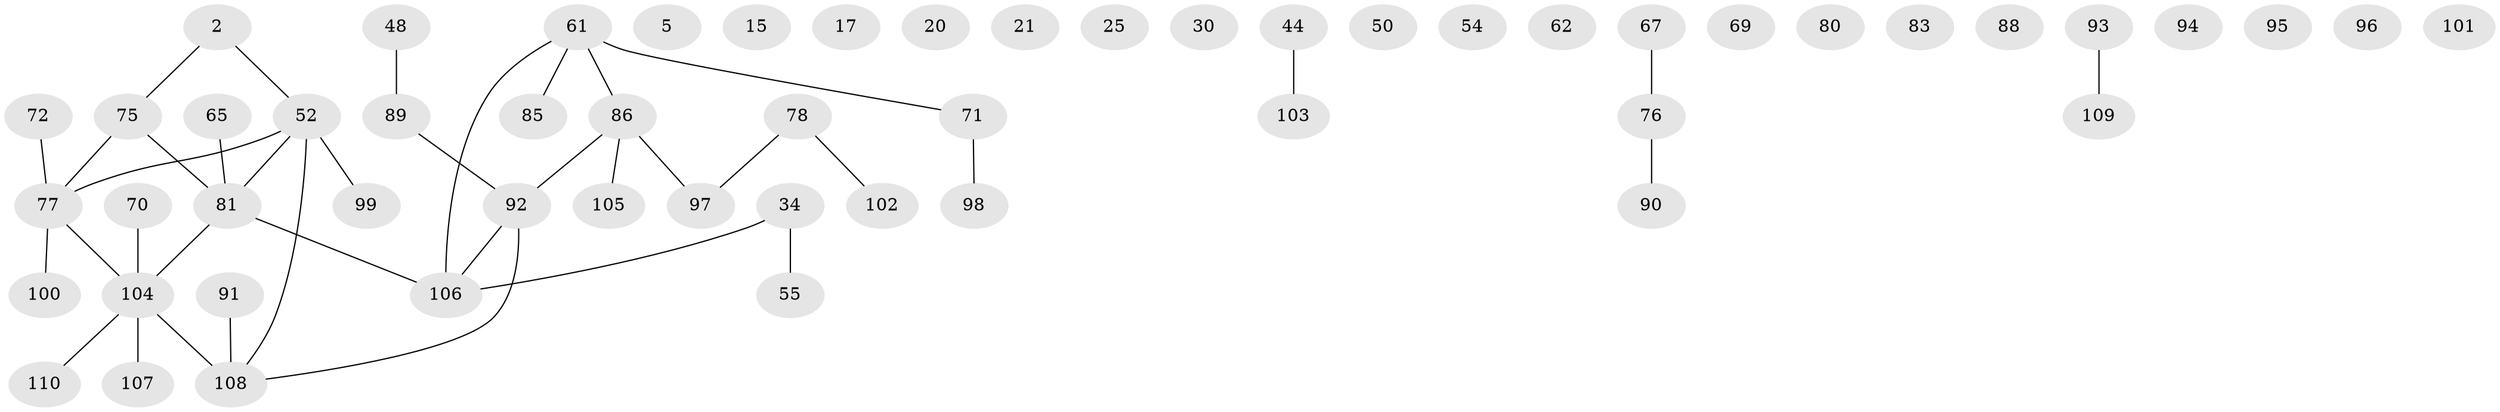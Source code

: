 // original degree distribution, {1: 0.2818181818181818, 2: 0.2909090909090909, 3: 0.13636363636363635, 0: 0.15454545454545454, 4: 0.11818181818181818, 5: 0.01818181818181818}
// Generated by graph-tools (version 1.1) at 2025/38/03/09/25 04:38:48]
// undirected, 55 vertices, 39 edges
graph export_dot {
graph [start="1"]
  node [color=gray90,style=filled];
  2;
  5;
  15;
  17;
  20;
  21;
  25;
  30;
  34;
  44;
  48;
  50;
  52 [super="+51"];
  54;
  55 [super="+7"];
  61 [super="+38"];
  62;
  65;
  67;
  69;
  70;
  71;
  72;
  75 [super="+27"];
  76;
  77 [super="+58+1+73"];
  78;
  80;
  81 [super="+3+35"];
  83;
  85;
  86;
  88;
  89 [super="+45+47"];
  90;
  91;
  92 [super="+64+79"];
  93 [super="+26+28"];
  94;
  95 [super="+16"];
  96;
  97 [super="+43"];
  98 [super="+19"];
  99 [super="+63"];
  100;
  101;
  102;
  103;
  104 [super="+68+82+87"];
  105 [super="+10"];
  106 [super="+84"];
  107;
  108 [super="+60"];
  109;
  110 [super="+36+39"];
  2 -- 52;
  2 -- 75;
  34 -- 55 [weight=2];
  34 -- 106;
  44 -- 103;
  48 -- 89;
  52 -- 99 [weight=3];
  52 -- 108;
  52 -- 81;
  52 -- 77;
  61 -- 85;
  61 -- 86;
  61 -- 106;
  61 -- 71;
  65 -- 81;
  67 -- 76;
  70 -- 104;
  71 -- 98;
  72 -- 77;
  75 -- 81 [weight=2];
  75 -- 77;
  76 -- 90;
  77 -- 104;
  77 -- 100;
  78 -- 97;
  78 -- 102;
  81 -- 106 [weight=2];
  81 -- 104;
  86 -- 105;
  86 -- 92;
  86 -- 97;
  89 -- 92;
  91 -- 108;
  92 -- 108;
  92 -- 106;
  93 -- 109;
  104 -- 107;
  104 -- 108 [weight=3];
  104 -- 110;
}
